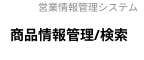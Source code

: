 @startuml images/商品情報管理/検索
' ヘッダー
header 営業情報管理システム
' タイトル
title 商品情報管理/検索
' 
hide circle
' 
hide method





@enduml